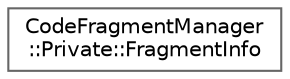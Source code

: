 digraph "Graphical Class Hierarchy"
{
 // INTERACTIVE_SVG=YES
 // LATEX_PDF_SIZE
  bgcolor="transparent";
  edge [fontname=Helvetica,fontsize=10,labelfontname=Helvetica,labelfontsize=10];
  node [fontname=Helvetica,fontsize=10,shape=box,height=0.2,width=0.4];
  rankdir="LR";
  Node0 [id="Node000000",label="CodeFragmentManager\l::Private::FragmentInfo",height=0.2,width=0.4,color="grey40", fillcolor="white", style="filled",URL="$dc/d90/struct_code_fragment_manager_1_1_private_1_1_fragment_info.html",tooltip=" "];
}
